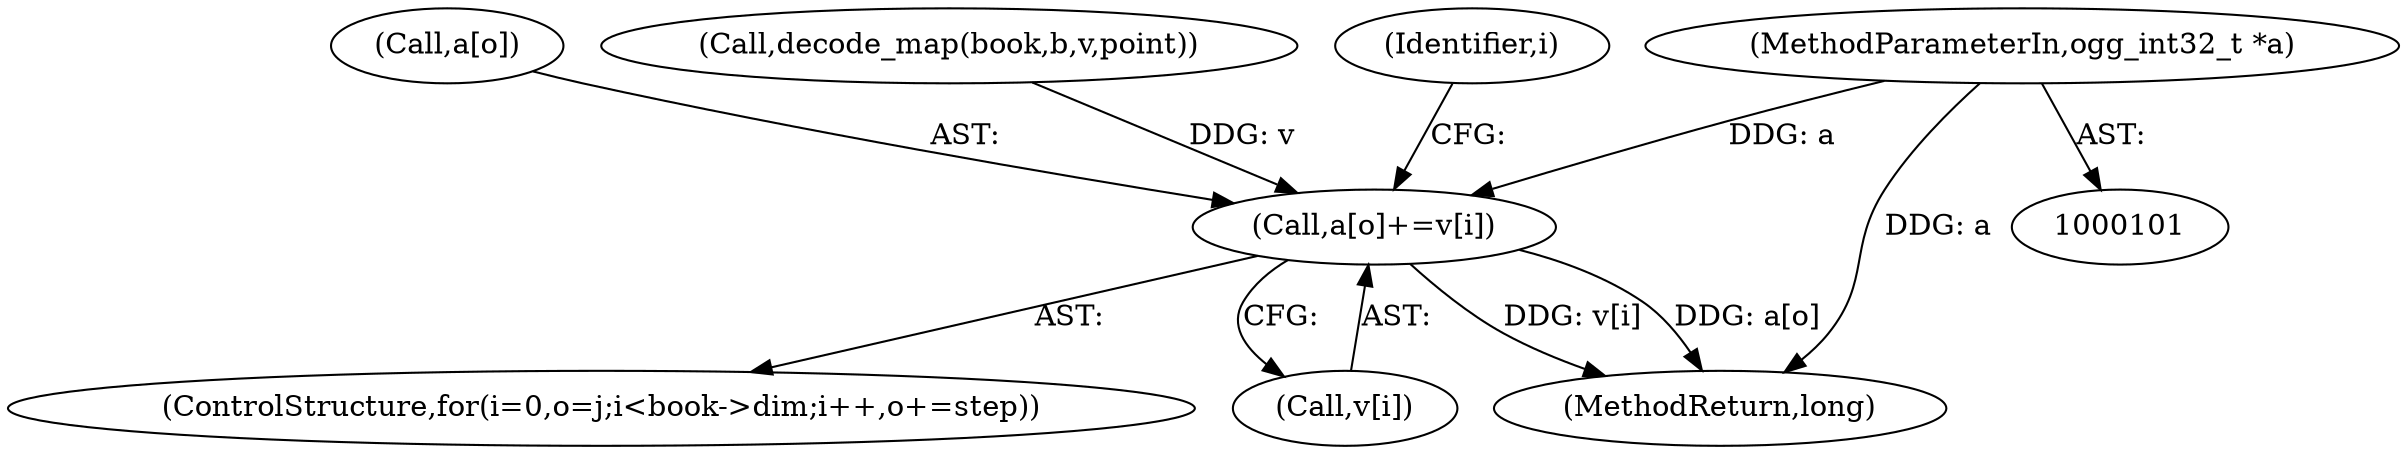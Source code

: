 digraph "1_Android_eeb4e45d5683f88488c083ecf142dc89bc3f0b47_6@pointer" {
"1000103" [label="(MethodParameterIn,ogg_int32_t *a)"];
"1000176" [label="(Call,a[o]+=v[i])"];
"1000157" [label="(ControlStructure,for(i=0,o=j;i<book->dim;i++,o+=step))"];
"1000176" [label="(Call,a[o]+=v[i])"];
"1000177" [label="(Call,a[o])"];
"1000180" [label="(Call,v[i])"];
"1000149" [label="(Call,decode_map(book,b,v,point))"];
"1000103" [label="(MethodParameterIn,ogg_int32_t *a)"];
"1000172" [label="(Identifier,i)"];
"1000185" [label="(MethodReturn,long)"];
"1000103" -> "1000101"  [label="AST: "];
"1000103" -> "1000185"  [label="DDG: a"];
"1000103" -> "1000176"  [label="DDG: a"];
"1000176" -> "1000157"  [label="AST: "];
"1000176" -> "1000180"  [label="CFG: "];
"1000177" -> "1000176"  [label="AST: "];
"1000180" -> "1000176"  [label="AST: "];
"1000172" -> "1000176"  [label="CFG: "];
"1000176" -> "1000185"  [label="DDG: v[i]"];
"1000176" -> "1000185"  [label="DDG: a[o]"];
"1000149" -> "1000176"  [label="DDG: v"];
}
